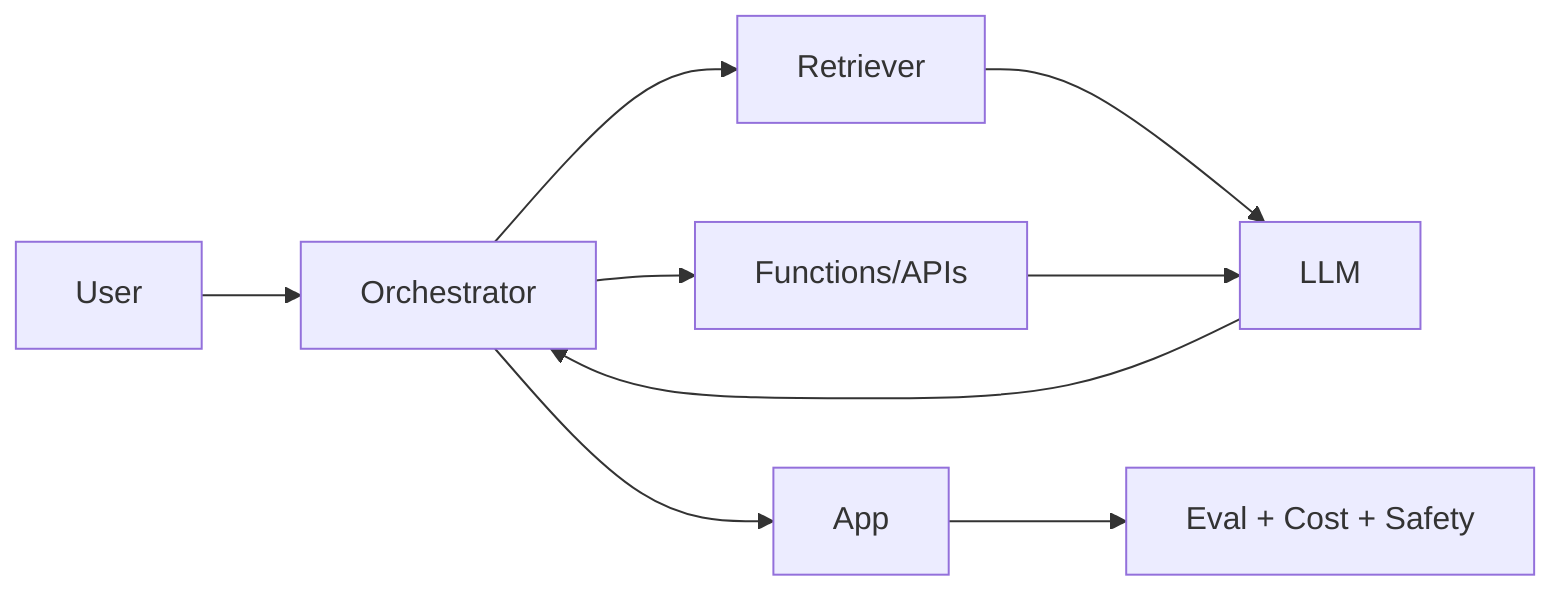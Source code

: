 flowchart LR
    U[User] --> Orchestrator
    Orchestrator --> RET[Retriever]
    Orchestrator --> TOOLS[Functions/APIs]
    RET --> LLM[LLM]
    TOOLS --> LLM
    LLM --> Orchestrator
    Orchestrator --> API[App]
    API --> Obs[Eval + Cost + Safety]